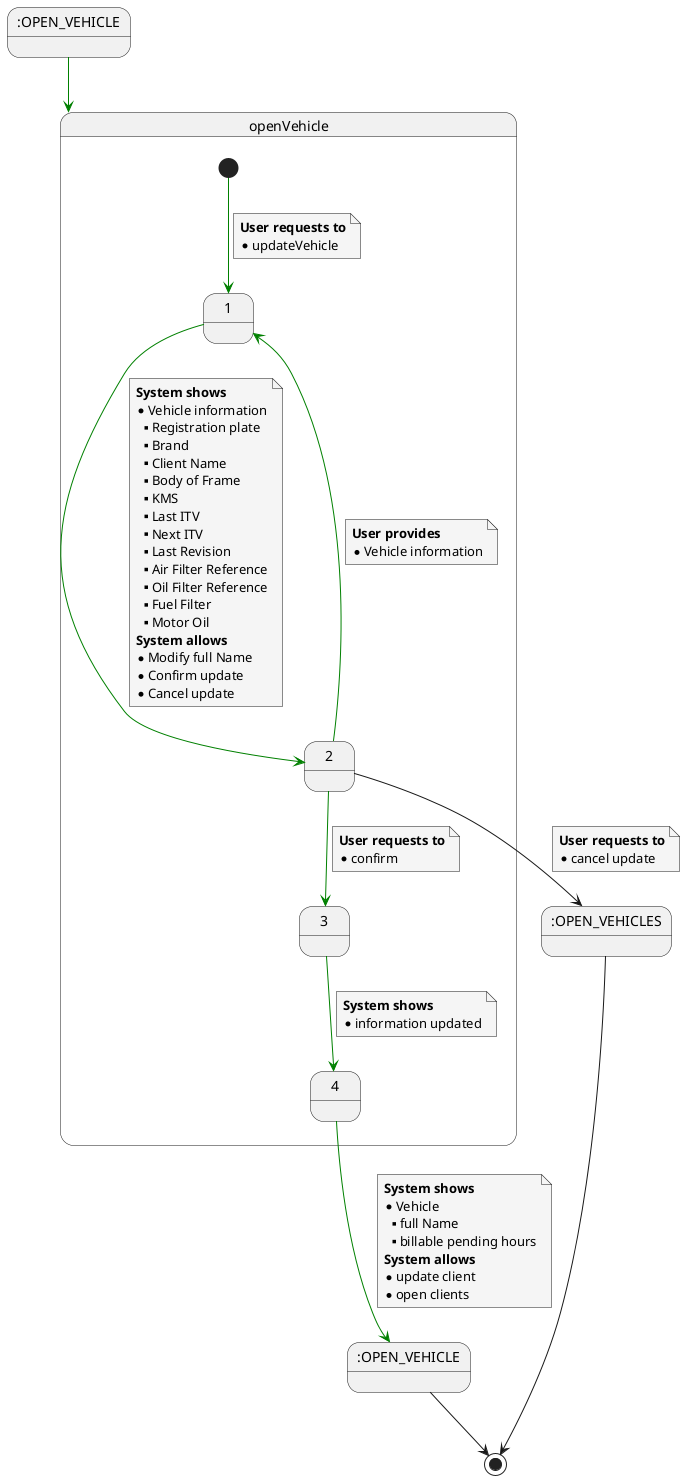 @startuml

@startuml
    skinparam {
        NoteBackgroundColor #whiteSmoke
    }

state initstate as ":OPEN_VEHICLE"
state usecase as "openVehicle"
state endstate as ":OPEN_VEHICLE"
state endstateCancel as ":OPEN_VEHICLES"

initstate -[#Green]-> usecase

state usecase {
    [*] -[#Green]-> 1
    note on link
    <b>User requests to</b>
    * updateVehicle
    end note
    
    1 -[#Green]-> 2
    note on link
    <b>System shows</b>
    * Vehicle information
    ** Registration plate
    ** Brand
    ** Client Name
    ** Body of Frame
    ** KMS
    ** Last ITV
    ** Next ITV
    ** Last Revision
    ** Air Filter Reference
    ** Oil Filter Reference
    ** Fuel Filter
    ** Motor Oil
    <b>System allows</b>
    * Modify full Name
    * Confirm update
    * Cancel update
    end note

    2 -[#Green]-> 1
    note on link
    <b>User provides</b>
    * Vehicle information
    end note

    2 --> endstateCancel
    note on link
    <b>User requests to</b>
    * cancel update
    end note

    2 -[#Green]-> 3
    note on link
    <b>User requests to</b>
    * confirm
    end note

    3 -[#Green]-> 4
    note on link
    <b>System shows</b>
    * information updated
    end note
}

4 -[#Green]-> endstate
note on link
<b>System shows</b>
* Vehicle
** full Name
** billable pending hours
<b>System allows</b>
* update client
* open clients
end note

endstate --> [*]
endstateCancel --> [*]


@enduml
